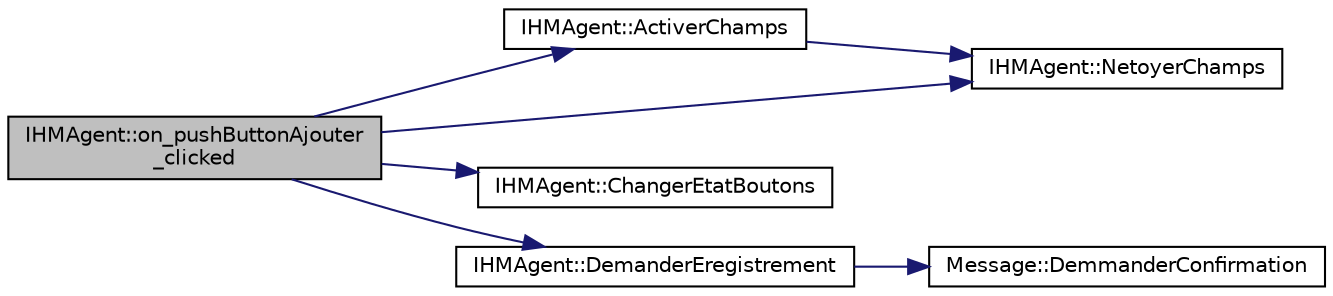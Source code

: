 digraph "IHMAgent::on_pushButtonAjouter_clicked"
{
 // LATEX_PDF_SIZE
  edge [fontname="Helvetica",fontsize="10",labelfontname="Helvetica",labelfontsize="10"];
  node [fontname="Helvetica",fontsize="10",shape=record];
  rankdir="LR";
  Node1 [label="IHMAgent::on_pushButtonAjouter\l_clicked",height=0.2,width=0.4,color="black", fillcolor="grey75", style="filled", fontcolor="black",tooltip="IHMAgent::on_pushButtonAjouter_clicked Lors du clic sur le bouton ajouter, on vérifie si l'agent actu..."];
  Node1 -> Node2 [color="midnightblue",fontsize="10",style="solid",fontname="Helvetica"];
  Node2 [label="IHMAgent::ActiverChamps",height=0.2,width=0.4,color="black", fillcolor="white", style="filled",URL="$class_i_h_m_agent.html#a0b0f0c3181e5f6c7c1bf0591604713be",tooltip="IHMAgent::ActiverChamps Active ou désactive les champs de l'ihm selon le paramètre,..."];
  Node2 -> Node3 [color="midnightblue",fontsize="10",style="solid",fontname="Helvetica"];
  Node3 [label="IHMAgent::NetoyerChamps",height=0.2,width=0.4,color="black", fillcolor="white", style="filled",URL="$class_i_h_m_agent.html#a8ba2e0f9ee3393f464eec75729335b1f",tooltip="IHMAgent::NetoyerChamps Permet de vider les champs de l'ihm."];
  Node1 -> Node4 [color="midnightblue",fontsize="10",style="solid",fontname="Helvetica"];
  Node4 [label="IHMAgent::ChangerEtatBoutons",height=0.2,width=0.4,color="black", fillcolor="white", style="filled",URL="$class_i_h_m_agent.html#ab13928a44729374558c428731ac06dc3",tooltip="IHMAgent::ChangerEtatBoutons Permet de changer l'état des boutons sur l'ihm."];
  Node1 -> Node5 [color="midnightblue",fontsize="10",style="solid",fontname="Helvetica"];
  Node5 [label="IHMAgent::DemanderEregistrement",height=0.2,width=0.4,color="black", fillcolor="white", style="filled",URL="$class_i_h_m_agent.html#a820871518f6ee416c897812a310cb41b",tooltip="IHMAgent::DemanderEregistrement Demande a l'utilisteur si il souhaite continuer sans enregister ou an..."];
  Node5 -> Node6 [color="midnightblue",fontsize="10",style="solid",fontname="Helvetica"];
  Node6 [label="Message::DemmanderConfirmation",height=0.2,width=0.4,color="black", fillcolor="white", style="filled",URL="$class_message.html#a0c6e95e7b1707ed6ea924f14d5a8943f",tooltip="Message::DemmanderConfirmation."];
  Node1 -> Node3 [color="midnightblue",fontsize="10",style="solid",fontname="Helvetica"];
}
